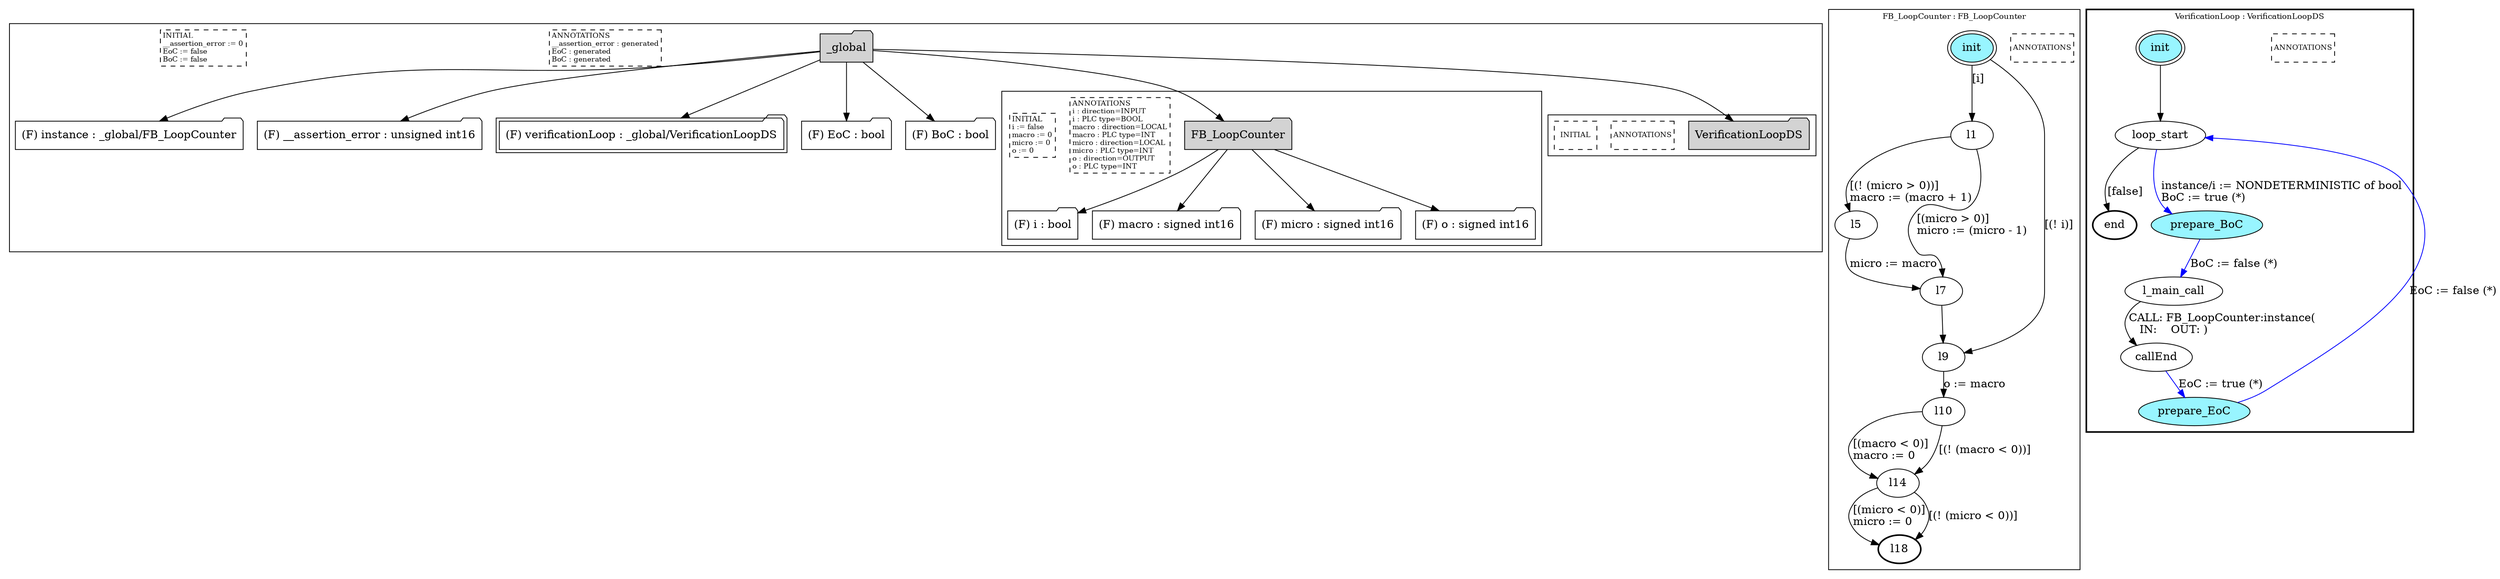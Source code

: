 digraph G {
	subgraph cluster__global2027044202 {
		node [shape="folder", style="filled"];
		//label="_global";
		_global2027044202 [label="_global"];
		_global2027044202 -> instance1778993228;
		instance1778993228 [label = "(F) instance : _global/FB_LoopCounter", fillcolor="white" ];
		_global2027044202 -> __assertion_error1824225917;
		__assertion_error1824225917 [label = "(F) __assertion_error : unsigned int16", fillcolor="white" ];
		_global2027044202 -> verificationLoop980979680;
		verificationLoop980979680 [label = "(F) verificationLoop : _global/VerificationLoopDS", fillcolor="white" , peripheries=2];
		_global2027044202 -> EoC747833043;
		EoC747833043 [label = "(F) EoC : bool", fillcolor="white" ];
		_global2027044202 -> BoC936544568;
		BoC936544568 [label = "(F) BoC : bool", fillcolor="white" ];
		_global2027044202 -> FB_LoopCounter1651379334;
		subgraph cluster_FB_LoopCounter1651379334 {
			node [shape="folder", style="filled"];
			//label="FB_LoopCounter";
			FB_LoopCounter1651379334 [label="FB_LoopCounter"];
			FB_LoopCounter1651379334 -> i677007331;
			i677007331 [label = "(F) i : bool", fillcolor="white" ];
			FB_LoopCounter1651379334 -> macro700791887;
			macro700791887 [label = "(F) macro : signed int16", fillcolor="white" ];
			FB_LoopCounter1651379334 -> micro1957175487;
			micro1957175487 [label = "(F) micro : signed int16", fillcolor="white" ];
			FB_LoopCounter1651379334 -> o1374212198;
			o1374212198 [label = "(F) o : signed int16", fillcolor="white" ];
			
			annotations_pseudonode_FB_LoopCounter1651379334 [
				label="ANNOTATIONS\li : direction=INPUT\li : PLC type=BOOL\lmacro : direction=LOCAL\lmacro : PLC type=INT\lmicro : direction=LOCAL\lmicro : PLC type=INT\lo : direction=OUTPUT\lo : PLC type=INT\l",
				fontsize=9, margin="0.04,0.04", fillcolor="white", shape="rectangle", style="dashed"];
			initamt_pseudonode_FB_LoopCounter1651379334 [
				label="INITIAL\li := false\lmacro := 0\lmicro := 0\lo := 0\l",
				fontsize=9, margin="0.04,0.04", fillcolor="lightyellow", shape="rectangle", style="dashed"];
		}
		_global2027044202 -> VerificationLoopDS2135563436;
		subgraph cluster_VerificationLoopDS2135563436 {
			node [shape="folder", style="filled"];
			//label="VerificationLoopDS";
			VerificationLoopDS2135563436 [label="VerificationLoopDS"];
			
			annotations_pseudonode_VerificationLoopDS2135563436 [
				label="ANNOTATIONS",
				fontsize=9, margin="0.04,0.04", fillcolor="white", shape="rectangle", style="dashed"];
			initamt_pseudonode_VerificationLoopDS2135563436 [
				label="INITIAL",
				fontsize=9, margin="0.04,0.04", fillcolor="lightyellow", shape="rectangle", style="dashed"];
		}
		
		annotations_pseudonode__global2027044202 [
			label="ANNOTATIONS\l__assertion_error : generated\lEoC : generated\lBoC : generated\l",
			fontsize=9, margin="0.04,0.04", fillcolor="white", shape="rectangle", style="dashed"];
		initamt_pseudonode__global2027044202 [
			label="INITIAL\l__assertion_error := 0\lEoC := false\lBoC := false\l",
			fontsize=9, margin="0.04,0.04", fillcolor="lightyellow", shape="rectangle", style="dashed"];
	}
	subgraph clusterFB_LoopCounter {
		node [style="filled"];
		color="black";
		fontsize=10;
		ranksep=0.4;
		
		label="FB_LoopCounter : FB_LoopCounter";
		
		annotations_pseudonode_FB_LoopCounter [
			label="ANNOTATIONS",
			fontsize=9, margin="0.04,0.04", fillcolor="white", shape="rectangle", style="dashed"];
		
		init_FB_LoopCounter [label="init", color="black", fillcolor="cadetblue1", peripheries=2, shape="ellipse"];
		l1_FB_LoopCounter [label="l1", color="black", fillcolor="white", shape="ellipse"];
		l5_FB_LoopCounter [label="l5", color="black", fillcolor="white", shape="ellipse"];
		l7_FB_LoopCounter [label="l7", color="black", fillcolor="white", shape="ellipse"];
		l9_FB_LoopCounter [label="l9", color="black", fillcolor="white", shape="ellipse"];
		l10_FB_LoopCounter [label="l10", color="black", fillcolor="white", shape="ellipse"];
		l14_FB_LoopCounter [label="l14", color="black", fillcolor="white", shape="ellipse"];
		l18_FB_LoopCounter [label="l18", color="black", fillcolor="white", style=bold, shape="ellipse"];
		init_FB_LoopCounter -> l1_FB_LoopCounter [color="black", label="[i]"];
		l1_FB_LoopCounter -> l7_FB_LoopCounter [color="black", label="[(micro > 0)]\lmicro := (micro - 1)\l"];
		l1_FB_LoopCounter -> l5_FB_LoopCounter [color="black", label="[(! (micro > 0))]\lmacro := (macro + 1)\l"];
		l5_FB_LoopCounter -> l7_FB_LoopCounter [color="black", label="micro := macro"];
		init_FB_LoopCounter -> l9_FB_LoopCounter [color="black", label="[(! i)]"];
		l7_FB_LoopCounter -> l9_FB_LoopCounter [color="black", label=""];
		l9_FB_LoopCounter -> l10_FB_LoopCounter [color="black", label="o := macro"];
		l10_FB_LoopCounter -> l14_FB_LoopCounter [color="black", label="[(macro < 0)]\lmacro := 0\l"];
		l10_FB_LoopCounter -> l14_FB_LoopCounter [color="black", label="[(! (macro < 0))]"];
		l14_FB_LoopCounter -> l18_FB_LoopCounter [color="black", label="[(micro < 0)]\lmicro := 0\l"];
		l14_FB_LoopCounter -> l18_FB_LoopCounter [color="black", label="[(! (micro < 0))]"];
	}
	subgraph clusterVerificationLoop {
		node [style="filled"];
		style=bold;
		color="black";
		fontsize=10;
		ranksep=0.4;
		
		label="VerificationLoop : VerificationLoopDS";
		
		annotations_pseudonode_VerificationLoop [
			label="ANNOTATIONS",
			fontsize=9, margin="0.04,0.04", fillcolor="white", shape="rectangle", style="dashed"];
		
		init_VerificationLoop [label="init", color="black", fillcolor="cadetblue1", peripheries=2, shape="ellipse"];
		end_VerificationLoop [label="end", color="black", fillcolor="cadetblue1", style=bold, shape="ellipse"];
		loop_start_VerificationLoop [label="loop_start", color="black", fillcolor="white", shape="ellipse"];
		prepare_BoC_VerificationLoop [label="prepare_BoC", color="black", fillcolor="cadetblue1", shape="ellipse"];
		l_main_call_VerificationLoop [label="l_main_call", color="black", fillcolor="white", shape="ellipse"];
		callEnd_VerificationLoop [label="callEnd", color="black", fillcolor="white", shape="ellipse"];
		prepare_EoC_VerificationLoop [label="prepare_EoC", color="black", fillcolor="cadetblue1", shape="ellipse"];
		init_VerificationLoop -> loop_start_VerificationLoop [color="black", label=""];
		loop_start_VerificationLoop -> prepare_BoC_VerificationLoop [color="blue", label="instance/i := NONDETERMINISTIC of bool\lBoC := true (*)\l"];
		prepare_BoC_VerificationLoop -> l_main_call_VerificationLoop [color="blue", label="BoC := false (*)"];
		l_main_call_VerificationLoop -> callEnd_VerificationLoop [color="black", label="CALL: FB_LoopCounter:instance(\l   IN:    OUT: )\l"];
		callEnd_VerificationLoop -> prepare_EoC_VerificationLoop [color="blue", label="EoC := true (*)"];
		prepare_EoC_VerificationLoop -> loop_start_VerificationLoop [color="blue", label="EoC := false (*)"];
		loop_start_VerificationLoop -> end_VerificationLoop [color="black", label="[false]"];
	}
}

